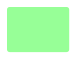 @startuml

skinparam ClassBackgroundColor #PHYSICAL
skinparam ClassFontColor #PHYSICAL
skinparam ClassBorderColor #PHYSICAL

skinparam ClassStereotypeFontSize 0
skinparam CircledCharacterFontSize 0
skinparam CircledCharacterRadius 0
skinparam ClassBorderThickness 0
skinparam Shadowing false

class Dummy

@enduml